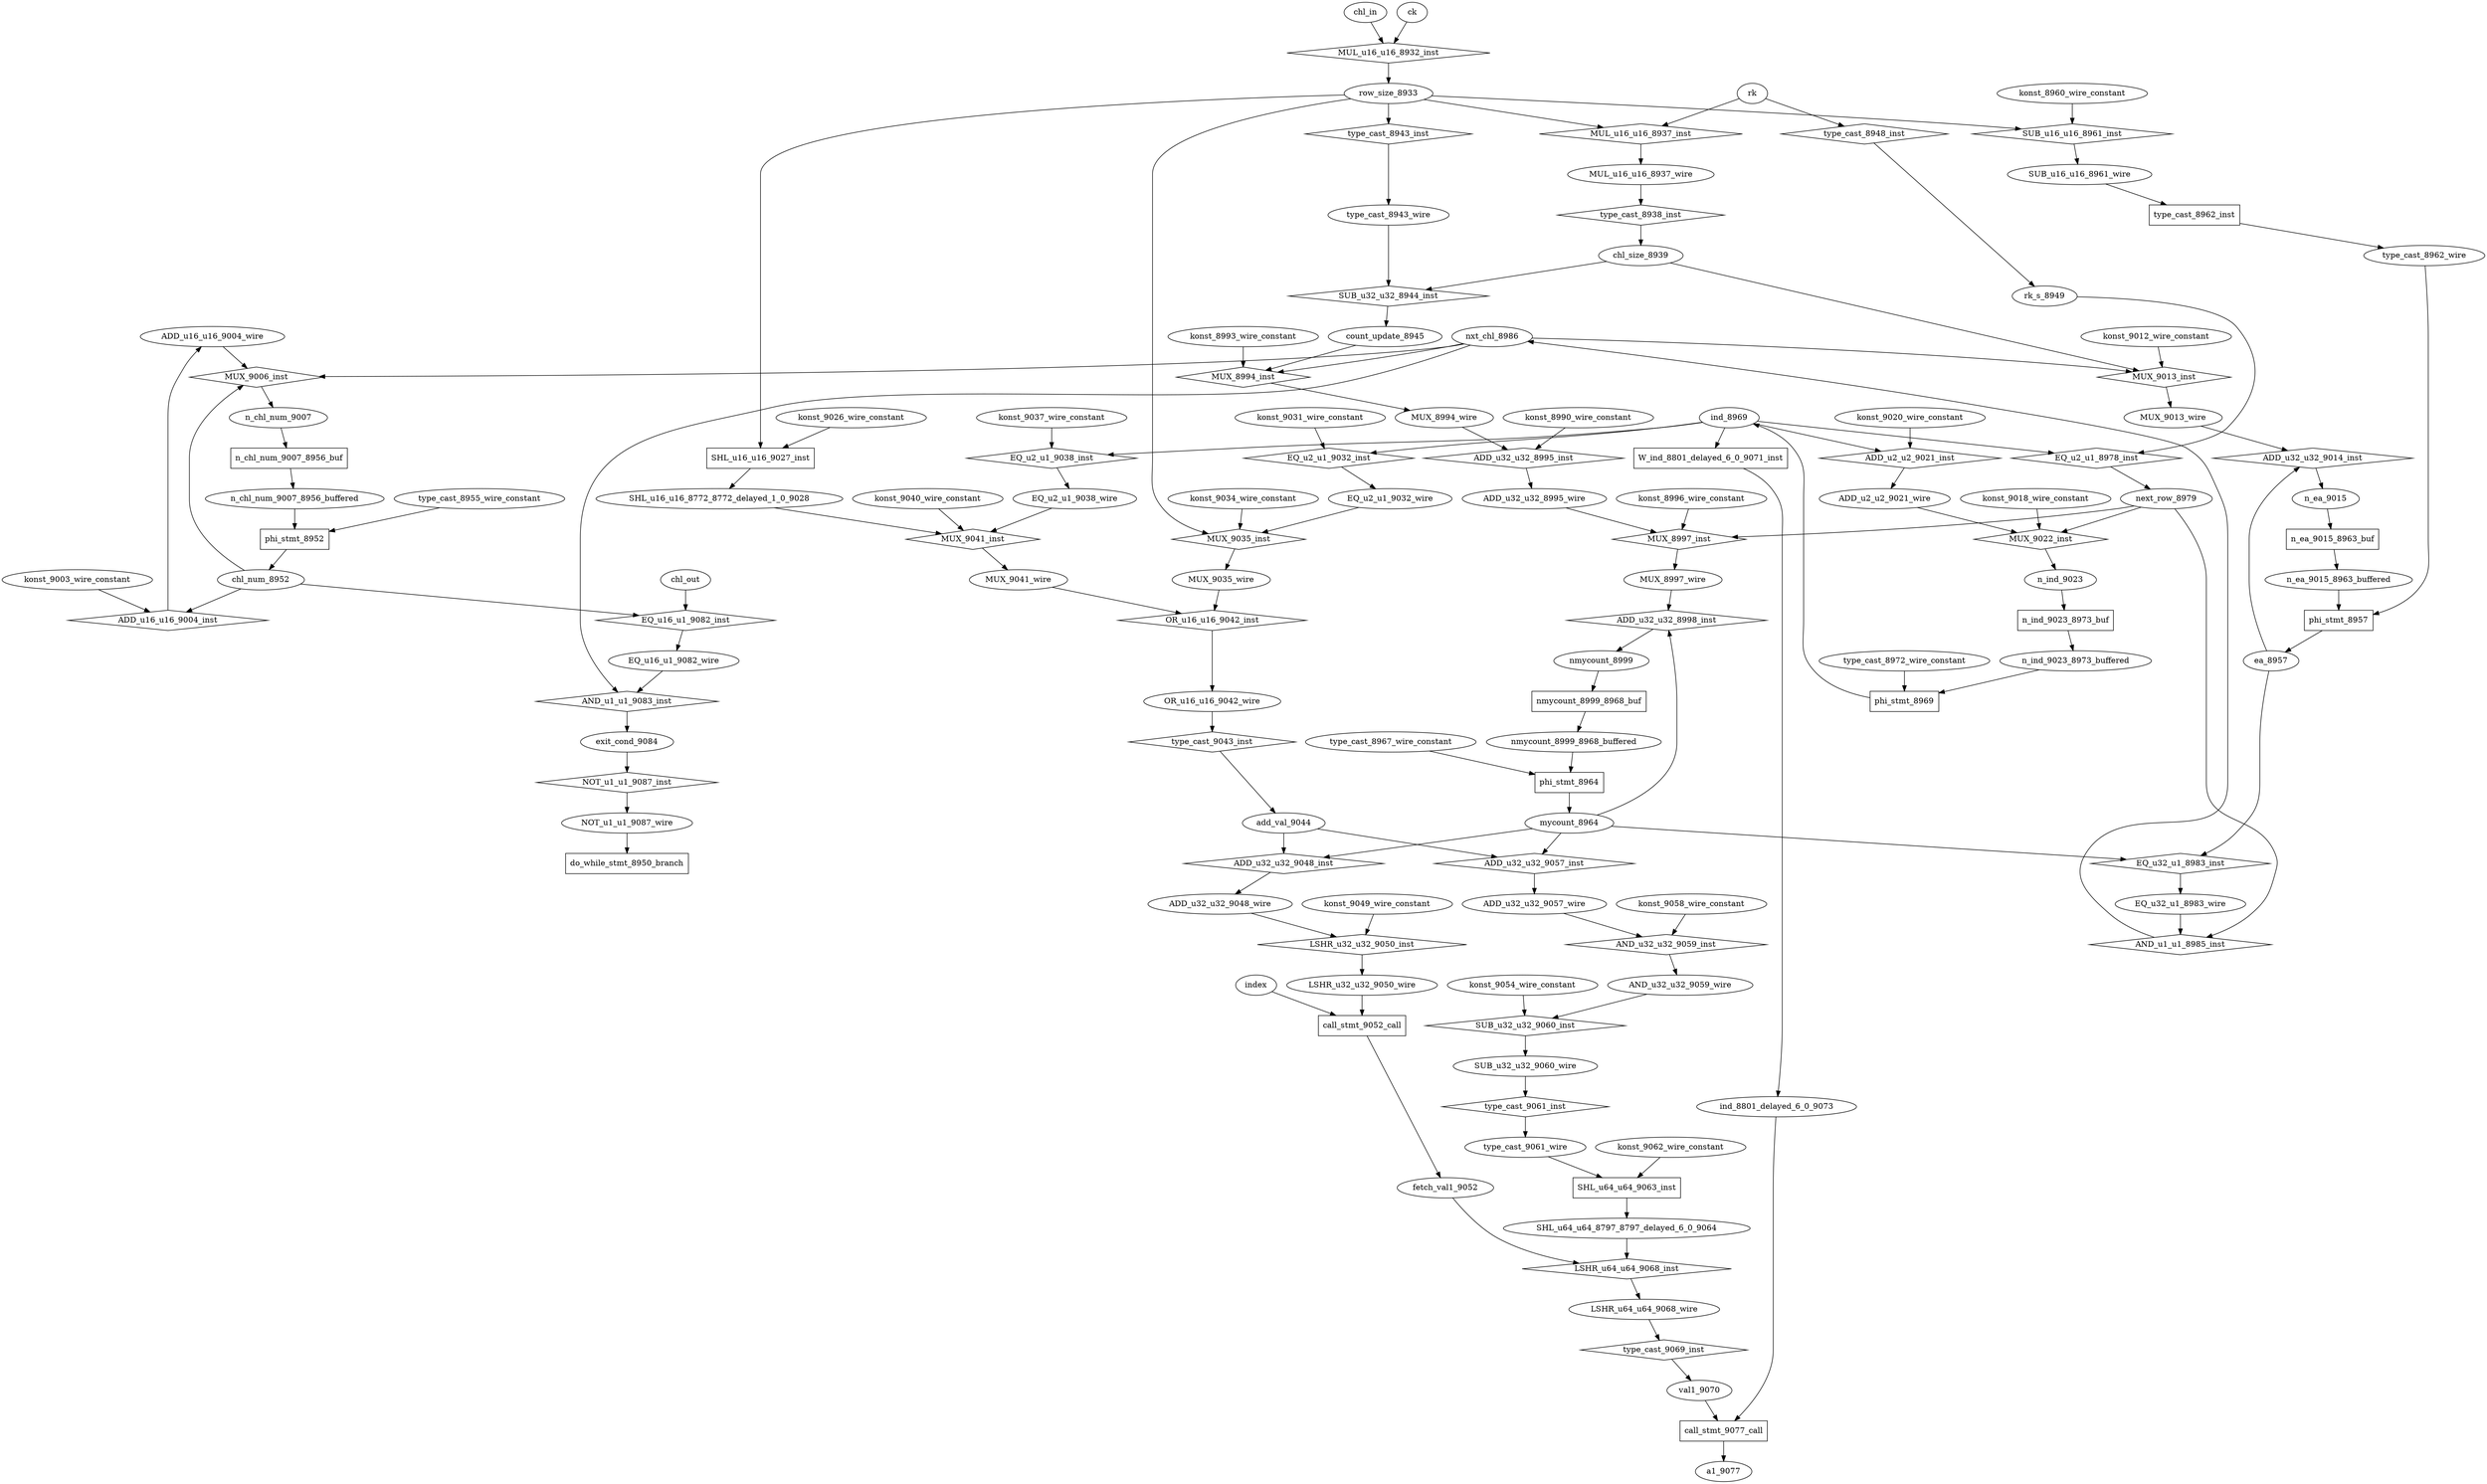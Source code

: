 digraph data_path {
  ADD_u16_u16_9004_wire [shape=ellipse];
  ADD_u2_u2_9021_wire [shape=ellipse];
  ADD_u32_u32_8995_wire [shape=ellipse];
  ADD_u32_u32_9048_wire [shape=ellipse];
  ADD_u32_u32_9057_wire [shape=ellipse];
  AND_u32_u32_9059_wire [shape=ellipse];
  EQ_u16_u1_9082_wire [shape=ellipse];
  EQ_u2_u1_9032_wire [shape=ellipse];
  EQ_u2_u1_9038_wire [shape=ellipse];
  EQ_u32_u1_8983_wire [shape=ellipse];
  LSHR_u32_u32_9050_wire [shape=ellipse];
  LSHR_u64_u64_9068_wire [shape=ellipse];
  MUL_u16_u16_8937_wire [shape=ellipse];
  MUX_8994_wire [shape=ellipse];
  MUX_8997_wire [shape=ellipse];
  MUX_9013_wire [shape=ellipse];
  MUX_9035_wire [shape=ellipse];
  MUX_9041_wire [shape=ellipse];
  NOT_u1_u1_9087_wire [shape=ellipse];
  OR_u16_u16_9042_wire [shape=ellipse];
  SHL_u16_u16_8772_8772_delayed_1_0_9028 [shape=ellipse];
  SHL_u64_u64_8797_8797_delayed_6_0_9064 [shape=ellipse];
  SUB_u16_u16_8961_wire [shape=ellipse];
  SUB_u32_u32_9060_wire [shape=ellipse];
  a1_9077 [shape=ellipse];
  add_val_9044 [shape=ellipse];
  chl_num_8952 [shape=ellipse];
  chl_size_8939 [shape=ellipse];
  count_update_8945 [shape=ellipse];
  ea_8957 [shape=ellipse];
  exit_cond_9084 [shape=ellipse];
  fetch_val1_9052 [shape=ellipse];
  ind_8801_delayed_6_0_9073 [shape=ellipse];
  ind_8969 [shape=ellipse];
  konst_8960_wire_constant [shape=ellipse];
  konst_8990_wire_constant [shape=ellipse];
  konst_8993_wire_constant [shape=ellipse];
  konst_8996_wire_constant [shape=ellipse];
  konst_9003_wire_constant [shape=ellipse];
  konst_9012_wire_constant [shape=ellipse];
  konst_9018_wire_constant [shape=ellipse];
  konst_9020_wire_constant [shape=ellipse];
  konst_9026_wire_constant [shape=ellipse];
  konst_9031_wire_constant [shape=ellipse];
  konst_9034_wire_constant [shape=ellipse];
  konst_9037_wire_constant [shape=ellipse];
  konst_9040_wire_constant [shape=ellipse];
  konst_9049_wire_constant [shape=ellipse];
  konst_9054_wire_constant [shape=ellipse];
  konst_9058_wire_constant [shape=ellipse];
  konst_9062_wire_constant [shape=ellipse];
  mycount_8964 [shape=ellipse];
  n_chl_num_9007 [shape=ellipse];
  n_chl_num_9007_8956_buffered [shape=ellipse];
  n_ea_9015 [shape=ellipse];
  n_ea_9015_8963_buffered [shape=ellipse];
  n_ind_9023 [shape=ellipse];
  n_ind_9023_8973_buffered [shape=ellipse];
  next_row_8979 [shape=ellipse];
  nmycount_8999 [shape=ellipse];
  nmycount_8999_8968_buffered [shape=ellipse];
  nxt_chl_8986 [shape=ellipse];
  rk_s_8949 [shape=ellipse];
  row_size_8933 [shape=ellipse];
  type_cast_8943_wire [shape=ellipse];
  type_cast_8955_wire_constant [shape=ellipse];
  type_cast_8962_wire [shape=ellipse];
  type_cast_8967_wire_constant [shape=ellipse];
  type_cast_8972_wire_constant [shape=ellipse];
  type_cast_9061_wire [shape=ellipse];
  val1_9070 [shape=ellipse];
  ADD_u16_u16_9004_inst [shape=diamond];
chl_num_8952  -> ADD_u16_u16_9004_inst;
konst_9003_wire_constant  -> ADD_u16_u16_9004_inst;
ADD_u16_u16_9004_inst -> ADD_u16_u16_9004_wire;
  ADD_u2_u2_9021_inst [shape=diamond];
ind_8969  -> ADD_u2_u2_9021_inst;
konst_9020_wire_constant  -> ADD_u2_u2_9021_inst;
ADD_u2_u2_9021_inst -> ADD_u2_u2_9021_wire;
  ADD_u32_u32_8995_inst [shape=diamond];
MUX_8994_wire  -> ADD_u32_u32_8995_inst;
konst_8990_wire_constant  -> ADD_u32_u32_8995_inst;
ADD_u32_u32_8995_inst -> ADD_u32_u32_8995_wire;
  ADD_u32_u32_8998_inst [shape=diamond];
mycount_8964  -> ADD_u32_u32_8998_inst;
MUX_8997_wire  -> ADD_u32_u32_8998_inst;
ADD_u32_u32_8998_inst -> nmycount_8999;
  ADD_u32_u32_9014_inst [shape=diamond];
ea_8957  -> ADD_u32_u32_9014_inst;
MUX_9013_wire  -> ADD_u32_u32_9014_inst;
ADD_u32_u32_9014_inst -> n_ea_9015;
  ADD_u32_u32_9048_inst [shape=diamond];
mycount_8964  -> ADD_u32_u32_9048_inst;
add_val_9044  -> ADD_u32_u32_9048_inst;
ADD_u32_u32_9048_inst -> ADD_u32_u32_9048_wire;
  ADD_u32_u32_9057_inst [shape=diamond];
mycount_8964  -> ADD_u32_u32_9057_inst;
add_val_9044  -> ADD_u32_u32_9057_inst;
ADD_u32_u32_9057_inst -> ADD_u32_u32_9057_wire;
  AND_u1_u1_8985_inst [shape=diamond];
EQ_u32_u1_8983_wire  -> AND_u1_u1_8985_inst;
next_row_8979  -> AND_u1_u1_8985_inst;
AND_u1_u1_8985_inst -> nxt_chl_8986;
  AND_u1_u1_9083_inst [shape=diamond];
nxt_chl_8986  -> AND_u1_u1_9083_inst;
EQ_u16_u1_9082_wire  -> AND_u1_u1_9083_inst;
AND_u1_u1_9083_inst -> exit_cond_9084;
  AND_u32_u32_9059_inst [shape=diamond];
ADD_u32_u32_9057_wire  -> AND_u32_u32_9059_inst;
konst_9058_wire_constant  -> AND_u32_u32_9059_inst;
AND_u32_u32_9059_inst -> AND_u32_u32_9059_wire;
  EQ_u16_u1_9082_inst [shape=diamond];
chl_num_8952  -> EQ_u16_u1_9082_inst;
chl_out  -> EQ_u16_u1_9082_inst;
EQ_u16_u1_9082_inst -> EQ_u16_u1_9082_wire;
  EQ_u2_u1_8978_inst [shape=diamond];
ind_8969  -> EQ_u2_u1_8978_inst;
rk_s_8949  -> EQ_u2_u1_8978_inst;
EQ_u2_u1_8978_inst -> next_row_8979;
  EQ_u2_u1_9032_inst [shape=diamond];
ind_8969  -> EQ_u2_u1_9032_inst;
konst_9031_wire_constant  -> EQ_u2_u1_9032_inst;
EQ_u2_u1_9032_inst -> EQ_u2_u1_9032_wire;
  EQ_u2_u1_9038_inst [shape=diamond];
ind_8969  -> EQ_u2_u1_9038_inst;
konst_9037_wire_constant  -> EQ_u2_u1_9038_inst;
EQ_u2_u1_9038_inst -> EQ_u2_u1_9038_wire;
  EQ_u32_u1_8983_inst [shape=diamond];
mycount_8964  -> EQ_u32_u1_8983_inst;
ea_8957  -> EQ_u32_u1_8983_inst;
EQ_u32_u1_8983_inst -> EQ_u32_u1_8983_wire;
  LSHR_u32_u32_9050_inst [shape=diamond];
ADD_u32_u32_9048_wire  -> LSHR_u32_u32_9050_inst;
konst_9049_wire_constant  -> LSHR_u32_u32_9050_inst;
LSHR_u32_u32_9050_inst -> LSHR_u32_u32_9050_wire;
  LSHR_u64_u64_9068_inst [shape=diamond];
fetch_val1_9052  -> LSHR_u64_u64_9068_inst;
SHL_u64_u64_8797_8797_delayed_6_0_9064  -> LSHR_u64_u64_9068_inst;
LSHR_u64_u64_9068_inst -> LSHR_u64_u64_9068_wire;
  MUL_u16_u16_8932_inst [shape=diamond];
chl_in  -> MUL_u16_u16_8932_inst;
ck  -> MUL_u16_u16_8932_inst;
MUL_u16_u16_8932_inst -> row_size_8933;
  MUL_u16_u16_8937_inst [shape=diamond];
row_size_8933  -> MUL_u16_u16_8937_inst;
rk  -> MUL_u16_u16_8937_inst;
MUL_u16_u16_8937_inst -> MUL_u16_u16_8937_wire;
  MUX_8994_inst [shape=diamond];
nxt_chl_8986  -> MUX_8994_inst;
count_update_8945  -> MUX_8994_inst;
konst_8993_wire_constant  -> MUX_8994_inst;
MUX_8994_inst -> MUX_8994_wire;
  MUX_8997_inst [shape=diamond];
next_row_8979  -> MUX_8997_inst;
ADD_u32_u32_8995_wire  -> MUX_8997_inst;
konst_8996_wire_constant  -> MUX_8997_inst;
MUX_8997_inst -> MUX_8997_wire;
  MUX_9006_inst [shape=diamond];
nxt_chl_8986  -> MUX_9006_inst;
ADD_u16_u16_9004_wire  -> MUX_9006_inst;
chl_num_8952  -> MUX_9006_inst;
MUX_9006_inst -> n_chl_num_9007;
  MUX_9013_inst [shape=diamond];
nxt_chl_8986  -> MUX_9013_inst;
chl_size_8939  -> MUX_9013_inst;
konst_9012_wire_constant  -> MUX_9013_inst;
MUX_9013_inst -> MUX_9013_wire;
  MUX_9022_inst [shape=diamond];
next_row_8979  -> MUX_9022_inst;
konst_9018_wire_constant  -> MUX_9022_inst;
ADD_u2_u2_9021_wire  -> MUX_9022_inst;
MUX_9022_inst -> n_ind_9023;
  MUX_9035_inst [shape=diamond];
EQ_u2_u1_9032_wire  -> MUX_9035_inst;
row_size_8933  -> MUX_9035_inst;
konst_9034_wire_constant  -> MUX_9035_inst;
MUX_9035_inst -> MUX_9035_wire;
  MUX_9041_inst [shape=diamond];
EQ_u2_u1_9038_wire  -> MUX_9041_inst;
SHL_u16_u16_8772_8772_delayed_1_0_9028  -> MUX_9041_inst;
konst_9040_wire_constant  -> MUX_9041_inst;
MUX_9041_inst -> MUX_9041_wire;
  NOT_u1_u1_9087_inst [shape=diamond];
exit_cond_9084  -> NOT_u1_u1_9087_inst;
NOT_u1_u1_9087_inst -> NOT_u1_u1_9087_wire;
  OR_u16_u16_9042_inst [shape=diamond];
MUX_9035_wire  -> OR_u16_u16_9042_inst;
MUX_9041_wire  -> OR_u16_u16_9042_inst;
OR_u16_u16_9042_inst -> OR_u16_u16_9042_wire;
  SHL_u16_u16_9027_inst [shape=rectangle];
row_size_8933  -> SHL_u16_u16_9027_inst;
konst_9026_wire_constant  -> SHL_u16_u16_9027_inst;
SHL_u16_u16_9027_inst -> SHL_u16_u16_8772_8772_delayed_1_0_9028;
  SHL_u64_u64_9063_inst [shape=rectangle];
type_cast_9061_wire  -> SHL_u64_u64_9063_inst;
konst_9062_wire_constant  -> SHL_u64_u64_9063_inst;
SHL_u64_u64_9063_inst -> SHL_u64_u64_8797_8797_delayed_6_0_9064;
  SUB_u16_u16_8961_inst [shape=diamond];
row_size_8933  -> SUB_u16_u16_8961_inst;
konst_8960_wire_constant  -> SUB_u16_u16_8961_inst;
SUB_u16_u16_8961_inst -> SUB_u16_u16_8961_wire;
  SUB_u32_u32_8944_inst [shape=diamond];
chl_size_8939  -> SUB_u32_u32_8944_inst;
type_cast_8943_wire  -> SUB_u32_u32_8944_inst;
SUB_u32_u32_8944_inst -> count_update_8945;
  SUB_u32_u32_9060_inst [shape=diamond];
konst_9054_wire_constant  -> SUB_u32_u32_9060_inst;
AND_u32_u32_9059_wire  -> SUB_u32_u32_9060_inst;
SUB_u32_u32_9060_inst -> SUB_u32_u32_9060_wire;
  W_ind_8801_delayed_6_0_9071_inst [shape=rectangle];
ind_8969  -> W_ind_8801_delayed_6_0_9071_inst;
W_ind_8801_delayed_6_0_9071_inst -> ind_8801_delayed_6_0_9073;
  call_stmt_9052_call [shape=rectangle];
index  -> call_stmt_9052_call;
LSHR_u32_u32_9050_wire  -> call_stmt_9052_call;
call_stmt_9052_call -> fetch_val1_9052;
  call_stmt_9077_call [shape=rectangle];
ind_8801_delayed_6_0_9073  -> call_stmt_9077_call;
val1_9070  -> call_stmt_9077_call;
call_stmt_9077_call -> a1_9077;
  do_while_stmt_8950_branch [shape=rectangle];
NOT_u1_u1_9087_wire  -> do_while_stmt_8950_branch;
  n_chl_num_9007_8956_buf [shape=rectangle];
n_chl_num_9007  -> n_chl_num_9007_8956_buf;
n_chl_num_9007_8956_buf -> n_chl_num_9007_8956_buffered;
  n_ea_9015_8963_buf [shape=rectangle];
n_ea_9015  -> n_ea_9015_8963_buf;
n_ea_9015_8963_buf -> n_ea_9015_8963_buffered;
  n_ind_9023_8973_buf [shape=rectangle];
n_ind_9023  -> n_ind_9023_8973_buf;
n_ind_9023_8973_buf -> n_ind_9023_8973_buffered;
  nmycount_8999_8968_buf [shape=rectangle];
nmycount_8999  -> nmycount_8999_8968_buf;
nmycount_8999_8968_buf -> nmycount_8999_8968_buffered;
  phi_stmt_8952 [shape=rectangle];
type_cast_8955_wire_constant  -> phi_stmt_8952;
n_chl_num_9007_8956_buffered  -> phi_stmt_8952;
phi_stmt_8952 -> chl_num_8952;
  phi_stmt_8957 [shape=rectangle];
type_cast_8962_wire  -> phi_stmt_8957;
n_ea_9015_8963_buffered  -> phi_stmt_8957;
phi_stmt_8957 -> ea_8957;
  phi_stmt_8964 [shape=rectangle];
type_cast_8967_wire_constant  -> phi_stmt_8964;
nmycount_8999_8968_buffered  -> phi_stmt_8964;
phi_stmt_8964 -> mycount_8964;
  phi_stmt_8969 [shape=rectangle];
type_cast_8972_wire_constant  -> phi_stmt_8969;
n_ind_9023_8973_buffered  -> phi_stmt_8969;
phi_stmt_8969 -> ind_8969;
  type_cast_8938_inst [shape=diamond];
MUL_u16_u16_8937_wire  -> type_cast_8938_inst;
type_cast_8938_inst -> chl_size_8939;
  type_cast_8943_inst [shape=diamond];
row_size_8933  -> type_cast_8943_inst;
type_cast_8943_inst -> type_cast_8943_wire;
  type_cast_8948_inst [shape=diamond];
rk  -> type_cast_8948_inst;
type_cast_8948_inst -> rk_s_8949;
  type_cast_8962_inst [shape=rectangle];
SUB_u16_u16_8961_wire  -> type_cast_8962_inst;
type_cast_8962_inst -> type_cast_8962_wire;
  type_cast_9043_inst [shape=diamond];
OR_u16_u16_9042_wire  -> type_cast_9043_inst;
type_cast_9043_inst -> add_val_9044;
  type_cast_9061_inst [shape=diamond];
SUB_u32_u32_9060_wire  -> type_cast_9061_inst;
type_cast_9061_inst -> type_cast_9061_wire;
  type_cast_9069_inst [shape=diamond];
LSHR_u64_u64_9068_wire  -> type_cast_9069_inst;
type_cast_9069_inst -> val1_9070;
}
